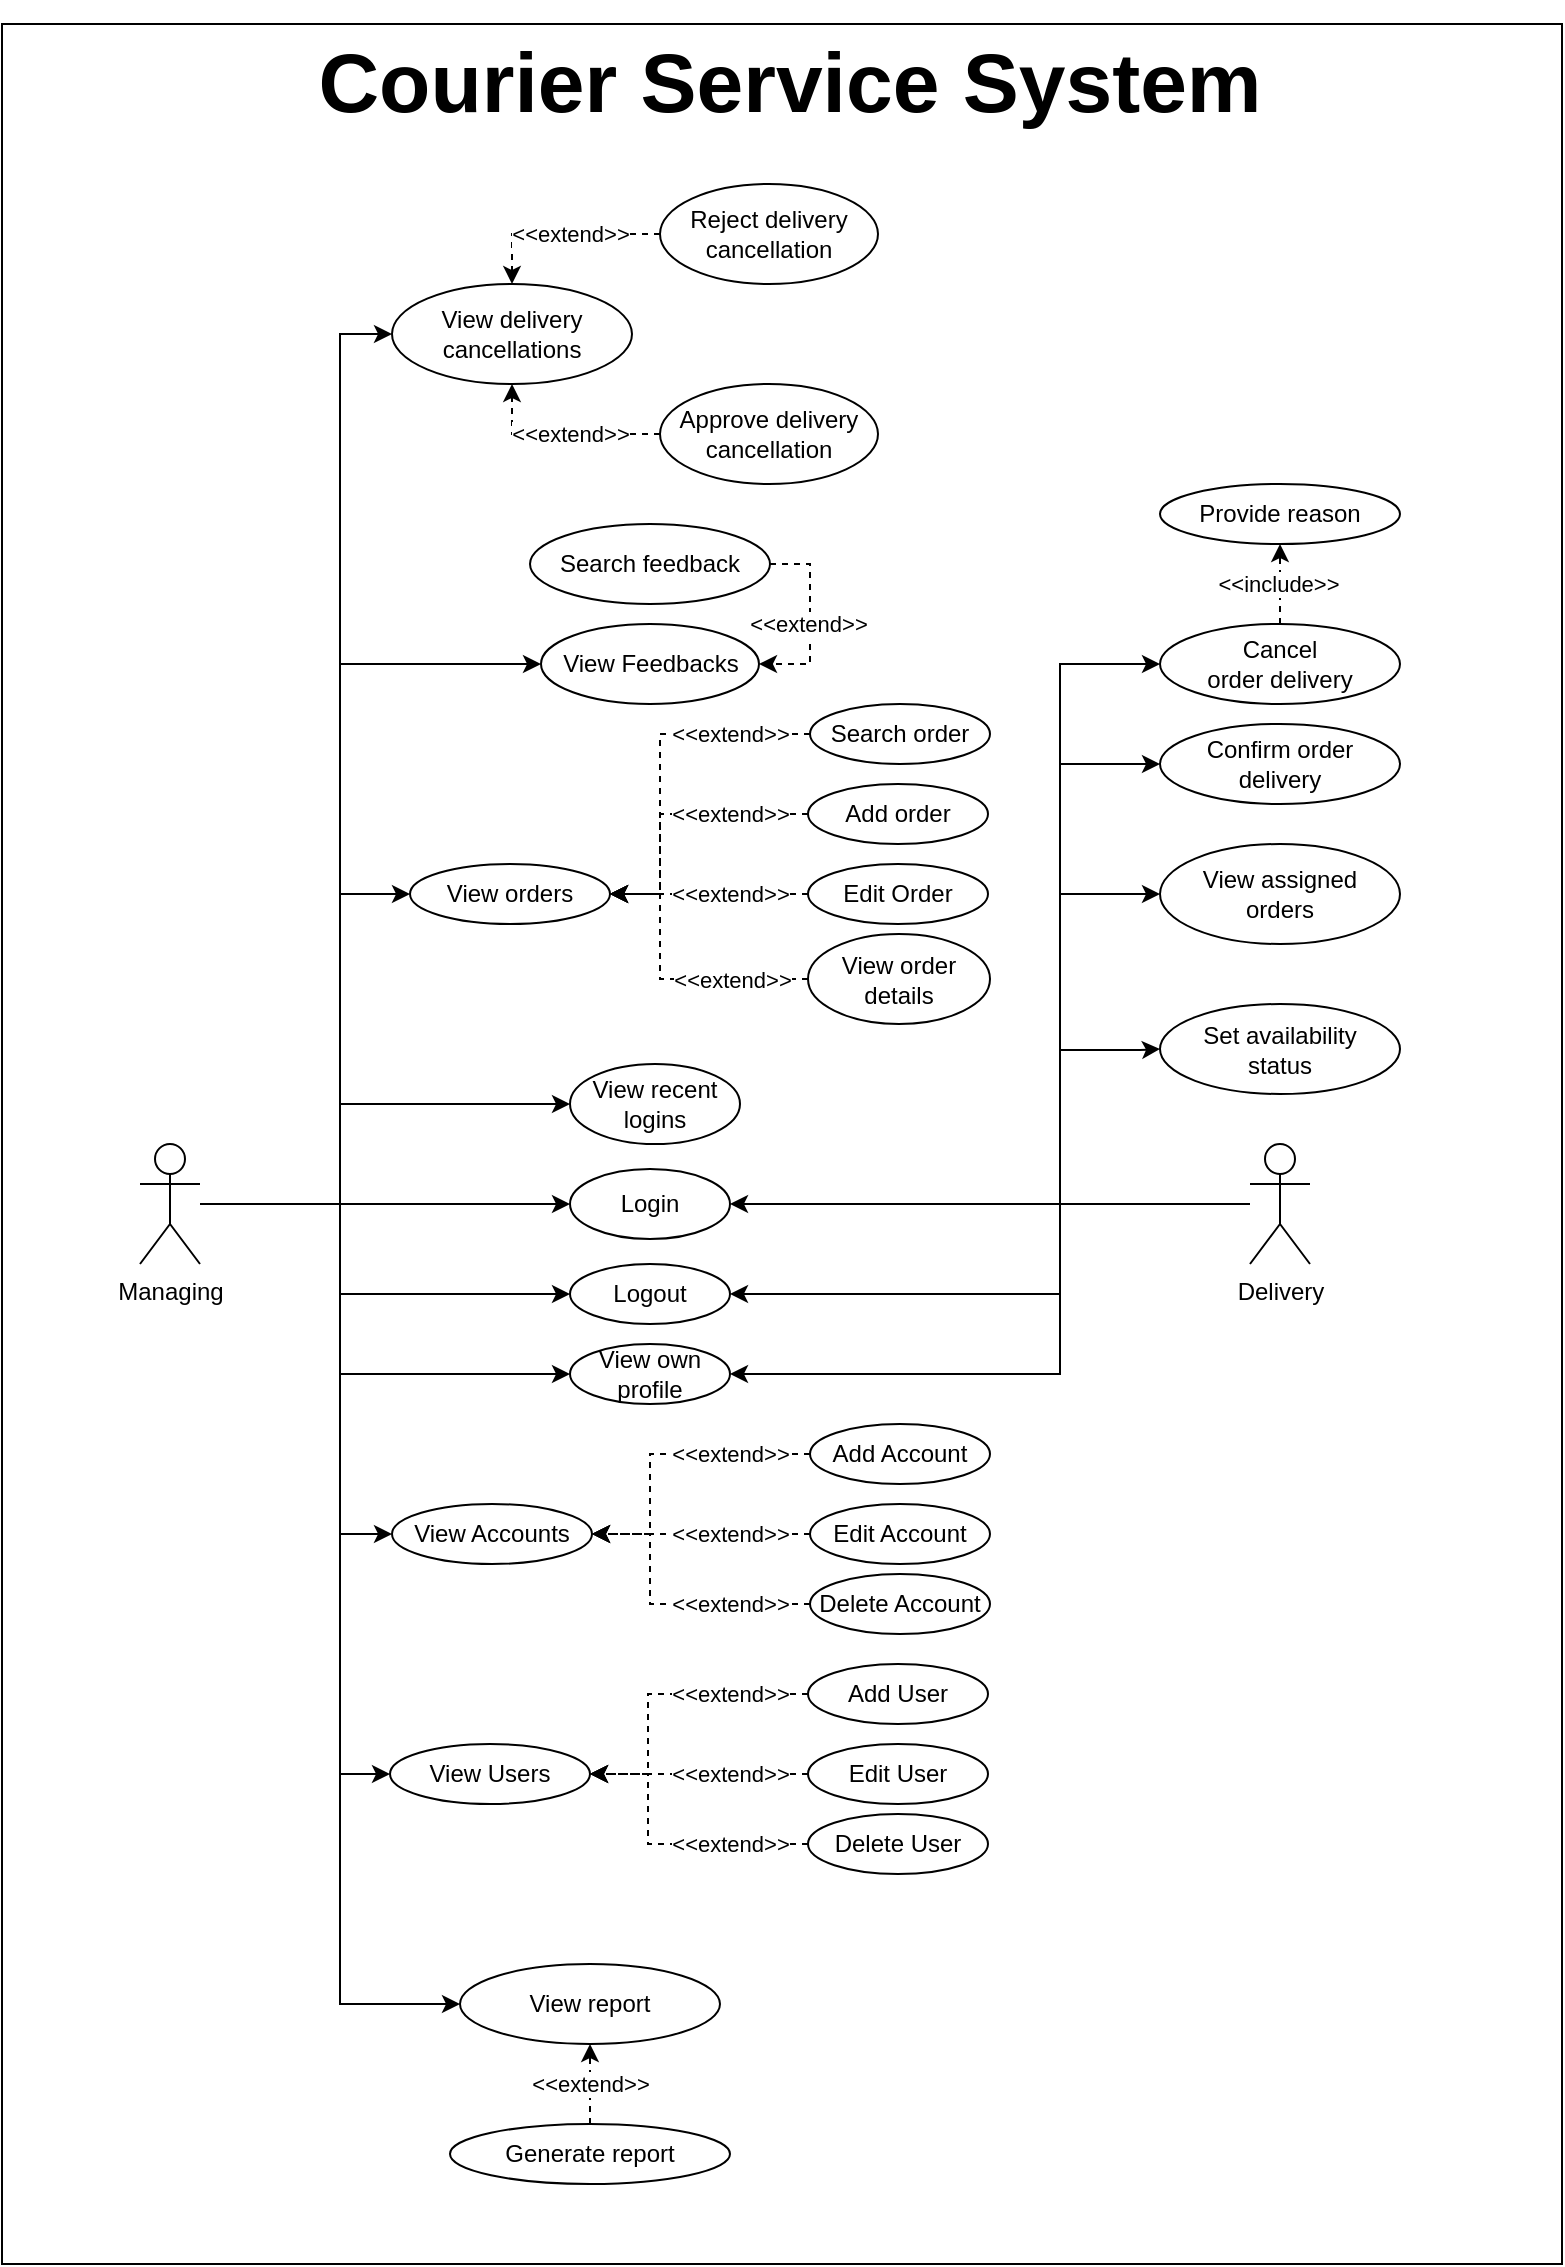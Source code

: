 <mxfile version="13.8.8" type="device"><diagram id="ozSjx37DbYldKmM7p4Mm" name="Page-1"><mxGraphModel dx="1363" dy="731" grid="1" gridSize="10" guides="1" tooltips="1" connect="1" arrows="1" fold="1" page="1" pageScale="1" pageWidth="827" pageHeight="1169" math="0" shadow="0"><root><mxCell id="0"/><mxCell id="1" parent="0"/><mxCell id="1WPuLv5eJx8SNOnNisO0-111" value="" style="rounded=0;whiteSpace=wrap;html=1;" vertex="1" parent="1"><mxGeometry x="24" y="30" width="780" height="1120" as="geometry"/></mxCell><mxCell id="1WPuLv5eJx8SNOnNisO0-5" style="edgeStyle=orthogonalEdgeStyle;rounded=0;orthogonalLoop=1;jettySize=auto;html=1;entryX=0;entryY=0.5;entryDx=0;entryDy=0;" edge="1" parent="1" source="1WPuLv5eJx8SNOnNisO0-1" target="1WPuLv5eJx8SNOnNisO0-3"><mxGeometry relative="1" as="geometry"><Array as="points"><mxPoint x="263" y="620"/><mxPoint x="263" y="620"/></Array></mxGeometry></mxCell><mxCell id="1WPuLv5eJx8SNOnNisO0-6" style="edgeStyle=orthogonalEdgeStyle;rounded=0;orthogonalLoop=1;jettySize=auto;html=1;entryX=0;entryY=0.5;entryDx=0;entryDy=0;" edge="1" parent="1" source="1WPuLv5eJx8SNOnNisO0-1" target="1WPuLv5eJx8SNOnNisO0-4"><mxGeometry relative="1" as="geometry"><Array as="points"><mxPoint x="193" y="620"/><mxPoint x="193" y="665"/></Array></mxGeometry></mxCell><mxCell id="1WPuLv5eJx8SNOnNisO0-10" style="edgeStyle=orthogonalEdgeStyle;rounded=0;orthogonalLoop=1;jettySize=auto;html=1;entryX=0;entryY=0.5;entryDx=0;entryDy=0;" edge="1" parent="1" source="1WPuLv5eJx8SNOnNisO0-1" target="1WPuLv5eJx8SNOnNisO0-9"><mxGeometry relative="1" as="geometry"><Array as="points"><mxPoint x="193" y="620"/><mxPoint x="193" y="570"/></Array></mxGeometry></mxCell><mxCell id="1WPuLv5eJx8SNOnNisO0-34" style="edgeStyle=orthogonalEdgeStyle;rounded=0;orthogonalLoop=1;jettySize=auto;html=1;entryX=0;entryY=0.5;entryDx=0;entryDy=0;" edge="1" parent="1" source="1WPuLv5eJx8SNOnNisO0-1" target="1WPuLv5eJx8SNOnNisO0-11"><mxGeometry relative="1" as="geometry"><Array as="points"><mxPoint x="193" y="620"/><mxPoint x="193" y="785"/></Array></mxGeometry></mxCell><mxCell id="1WPuLv5eJx8SNOnNisO0-35" style="edgeStyle=orthogonalEdgeStyle;rounded=0;orthogonalLoop=1;jettySize=auto;html=1;entryX=0;entryY=0.5;entryDx=0;entryDy=0;" edge="1" parent="1" source="1WPuLv5eJx8SNOnNisO0-1" target="1WPuLv5eJx8SNOnNisO0-24"><mxGeometry relative="1" as="geometry"><Array as="points"><mxPoint x="193" y="620"/><mxPoint x="193" y="905"/></Array></mxGeometry></mxCell><mxCell id="1WPuLv5eJx8SNOnNisO0-60" style="edgeStyle=orthogonalEdgeStyle;rounded=0;orthogonalLoop=1;jettySize=auto;html=1;entryX=0;entryY=0.5;entryDx=0;entryDy=0;" edge="1" parent="1" source="1WPuLv5eJx8SNOnNisO0-1" target="1WPuLv5eJx8SNOnNisO0-50"><mxGeometry relative="1" as="geometry"><Array as="points"><mxPoint x="193" y="620"/><mxPoint x="193" y="465"/></Array></mxGeometry></mxCell><mxCell id="1WPuLv5eJx8SNOnNisO0-62" style="edgeStyle=orthogonalEdgeStyle;rounded=0;orthogonalLoop=1;jettySize=auto;html=1;entryX=0;entryY=0.5;entryDx=0;entryDy=0;" edge="1" parent="1" source="1WPuLv5eJx8SNOnNisO0-1" target="1WPuLv5eJx8SNOnNisO0-61"><mxGeometry relative="1" as="geometry"><Array as="points"><mxPoint x="193" y="620"/><mxPoint x="193" y="705"/></Array></mxGeometry></mxCell><mxCell id="1WPuLv5eJx8SNOnNisO0-69" style="edgeStyle=orthogonalEdgeStyle;rounded=0;orthogonalLoop=1;jettySize=auto;html=1;entryX=0;entryY=0.5;entryDx=0;entryDy=0;" edge="1" parent="1" source="1WPuLv5eJx8SNOnNisO0-1" target="1WPuLv5eJx8SNOnNisO0-64"><mxGeometry relative="1" as="geometry"><Array as="points"><mxPoint x="193" y="620"/><mxPoint x="193" y="350"/></Array></mxGeometry></mxCell><mxCell id="1WPuLv5eJx8SNOnNisO0-75" style="edgeStyle=orthogonalEdgeStyle;rounded=0;orthogonalLoop=1;jettySize=auto;html=1;entryX=0;entryY=0.5;entryDx=0;entryDy=0;" edge="1" parent="1" source="1WPuLv5eJx8SNOnNisO0-1" target="1WPuLv5eJx8SNOnNisO0-70"><mxGeometry relative="1" as="geometry"><Array as="points"><mxPoint x="193" y="620"/><mxPoint x="193" y="1020"/></Array></mxGeometry></mxCell><mxCell id="1WPuLv5eJx8SNOnNisO0-96" style="edgeStyle=orthogonalEdgeStyle;rounded=0;orthogonalLoop=1;jettySize=auto;html=1;entryX=0;entryY=0.5;entryDx=0;entryDy=0;" edge="1" parent="1" source="1WPuLv5eJx8SNOnNisO0-1" target="1WPuLv5eJx8SNOnNisO0-99"><mxGeometry relative="1" as="geometry"><mxPoint x="263" y="220" as="targetPoint"/><Array as="points"><mxPoint x="193" y="620"/><mxPoint x="193" y="185"/></Array></mxGeometry></mxCell><mxCell id="1WPuLv5eJx8SNOnNisO0-1" value="Managing" style="shape=umlActor;verticalLabelPosition=bottom;verticalAlign=top;html=1;outlineConnect=0;" parent="1" vertex="1"><mxGeometry x="93" y="590" width="30" height="60" as="geometry"/></mxCell><mxCell id="1WPuLv5eJx8SNOnNisO0-7" style="edgeStyle=orthogonalEdgeStyle;rounded=0;orthogonalLoop=1;jettySize=auto;html=1;entryX=1;entryY=0.5;entryDx=0;entryDy=0;" edge="1" parent="1" source="1WPuLv5eJx8SNOnNisO0-2" target="1WPuLv5eJx8SNOnNisO0-3"><mxGeometry relative="1" as="geometry"/></mxCell><mxCell id="1WPuLv5eJx8SNOnNisO0-8" style="edgeStyle=orthogonalEdgeStyle;rounded=0;orthogonalLoop=1;jettySize=auto;html=1;entryX=1;entryY=0.5;entryDx=0;entryDy=0;" edge="1" parent="1" source="1WPuLv5eJx8SNOnNisO0-2" target="1WPuLv5eJx8SNOnNisO0-4"><mxGeometry relative="1" as="geometry"><Array as="points"><mxPoint x="553" y="620"/><mxPoint x="553" y="665"/></Array></mxGeometry></mxCell><mxCell id="1WPuLv5eJx8SNOnNisO0-63" style="edgeStyle=orthogonalEdgeStyle;rounded=0;orthogonalLoop=1;jettySize=auto;html=1;entryX=1;entryY=0.5;entryDx=0;entryDy=0;" edge="1" parent="1" source="1WPuLv5eJx8SNOnNisO0-2" target="1WPuLv5eJx8SNOnNisO0-61"><mxGeometry relative="1" as="geometry"><Array as="points"><mxPoint x="553" y="620"/><mxPoint x="553" y="705"/></Array></mxGeometry></mxCell><mxCell id="1WPuLv5eJx8SNOnNisO0-78" style="edgeStyle=orthogonalEdgeStyle;rounded=0;orthogonalLoop=1;jettySize=auto;html=1;entryX=0;entryY=0.5;entryDx=0;entryDy=0;" edge="1" parent="1" source="1WPuLv5eJx8SNOnNisO0-2" target="1WPuLv5eJx8SNOnNisO0-76"><mxGeometry relative="1" as="geometry"><Array as="points"><mxPoint x="553" y="620"/><mxPoint x="553" y="543"/><mxPoint x="593" y="543"/></Array></mxGeometry></mxCell><mxCell id="1WPuLv5eJx8SNOnNisO0-79" style="edgeStyle=orthogonalEdgeStyle;rounded=0;orthogonalLoop=1;jettySize=auto;html=1;entryX=0;entryY=0.5;entryDx=0;entryDy=0;" edge="1" parent="1" source="1WPuLv5eJx8SNOnNisO0-2" target="1WPuLv5eJx8SNOnNisO0-77"><mxGeometry relative="1" as="geometry"><Array as="points"><mxPoint x="553" y="620"/><mxPoint x="553" y="465"/></Array></mxGeometry></mxCell><mxCell id="1WPuLv5eJx8SNOnNisO0-81" style="edgeStyle=orthogonalEdgeStyle;rounded=0;orthogonalLoop=1;jettySize=auto;html=1;entryX=0;entryY=0.5;entryDx=0;entryDy=0;" edge="1" parent="1" source="1WPuLv5eJx8SNOnNisO0-2" target="1WPuLv5eJx8SNOnNisO0-80"><mxGeometry relative="1" as="geometry"><Array as="points"><mxPoint x="553" y="620"/><mxPoint x="553" y="400"/></Array></mxGeometry></mxCell><mxCell id="1WPuLv5eJx8SNOnNisO0-83" style="edgeStyle=orthogonalEdgeStyle;rounded=0;orthogonalLoop=1;jettySize=auto;html=1;entryX=0;entryY=0.5;entryDx=0;entryDy=0;" edge="1" parent="1" source="1WPuLv5eJx8SNOnNisO0-2" target="1WPuLv5eJx8SNOnNisO0-82"><mxGeometry relative="1" as="geometry"><Array as="points"><mxPoint x="553" y="620"/><mxPoint x="553" y="350"/></Array></mxGeometry></mxCell><mxCell id="1WPuLv5eJx8SNOnNisO0-2" value="Delivery" style="shape=umlActor;verticalLabelPosition=bottom;verticalAlign=top;html=1;outlineConnect=0;" parent="1" vertex="1"><mxGeometry x="648" y="590" width="30" height="60" as="geometry"/></mxCell><mxCell id="1WPuLv5eJx8SNOnNisO0-3" value="Login" style="ellipse;whiteSpace=wrap;html=1;" vertex="1" parent="1"><mxGeometry x="308" y="602.5" width="80" height="35" as="geometry"/></mxCell><mxCell id="1WPuLv5eJx8SNOnNisO0-4" value="Logout" style="ellipse;whiteSpace=wrap;html=1;" vertex="1" parent="1"><mxGeometry x="308" y="650" width="80" height="30" as="geometry"/></mxCell><mxCell id="1WPuLv5eJx8SNOnNisO0-9" value="View recent logins" style="ellipse;whiteSpace=wrap;html=1;" vertex="1" parent="1"><mxGeometry x="308" y="550" width="85" height="40" as="geometry"/></mxCell><mxCell id="1WPuLv5eJx8SNOnNisO0-11" value="View Accounts" style="ellipse;whiteSpace=wrap;html=1;" vertex="1" parent="1"><mxGeometry x="219" y="770" width="100" height="30" as="geometry"/></mxCell><mxCell id="1WPuLv5eJx8SNOnNisO0-16" style="edgeStyle=orthogonalEdgeStyle;rounded=0;orthogonalLoop=1;jettySize=auto;html=1;entryX=1;entryY=0.5;entryDx=0;entryDy=0;dashed=1;" edge="1" parent="1" source="1WPuLv5eJx8SNOnNisO0-12" target="1WPuLv5eJx8SNOnNisO0-11"><mxGeometry relative="1" as="geometry"><Array as="points"><mxPoint x="348" y="745"/><mxPoint x="348" y="785"/></Array></mxGeometry></mxCell><mxCell id="1WPuLv5eJx8SNOnNisO0-22" value="&amp;lt;&amp;lt;extend&amp;gt;&amp;gt;" style="edgeLabel;html=1;align=center;verticalAlign=middle;resizable=0;points=[];" vertex="1" connectable="0" parent="1WPuLv5eJx8SNOnNisO0-16"><mxGeometry x="-0.552" y="1" relative="1" as="geometry"><mxPoint x="-6.8" y="-1" as="offset"/></mxGeometry></mxCell><mxCell id="1WPuLv5eJx8SNOnNisO0-12" value="Add Account" style="ellipse;whiteSpace=wrap;html=1;" vertex="1" parent="1"><mxGeometry x="428" y="730" width="90" height="30" as="geometry"/></mxCell><mxCell id="1WPuLv5eJx8SNOnNisO0-17" style="edgeStyle=orthogonalEdgeStyle;rounded=0;orthogonalLoop=1;jettySize=auto;html=1;entryX=1;entryY=0.5;entryDx=0;entryDy=0;dashed=1;" edge="1" parent="1" source="1WPuLv5eJx8SNOnNisO0-14" target="1WPuLv5eJx8SNOnNisO0-11"><mxGeometry relative="1" as="geometry"/></mxCell><mxCell id="1WPuLv5eJx8SNOnNisO0-21" value="&amp;lt;&amp;lt;extend&amp;gt;&amp;gt;" style="edgeLabel;html=1;align=center;verticalAlign=middle;resizable=0;points=[];" vertex="1" connectable="0" parent="1WPuLv5eJx8SNOnNisO0-17"><mxGeometry x="-0.342" relative="1" as="geometry"><mxPoint x="-4" as="offset"/></mxGeometry></mxCell><mxCell id="1WPuLv5eJx8SNOnNisO0-14" value="Edit Account" style="ellipse;whiteSpace=wrap;html=1;" vertex="1" parent="1"><mxGeometry x="428" y="770" width="90" height="30" as="geometry"/></mxCell><mxCell id="1WPuLv5eJx8SNOnNisO0-18" style="edgeStyle=orthogonalEdgeStyle;rounded=0;orthogonalLoop=1;jettySize=auto;html=1;entryX=1;entryY=0.5;entryDx=0;entryDy=0;dashed=1;" edge="1" parent="1" source="1WPuLv5eJx8SNOnNisO0-15" target="1WPuLv5eJx8SNOnNisO0-11"><mxGeometry relative="1" as="geometry"><Array as="points"><mxPoint x="348" y="820"/><mxPoint x="348" y="785"/></Array></mxGeometry></mxCell><mxCell id="1WPuLv5eJx8SNOnNisO0-23" value="&amp;lt;&amp;lt;extend&amp;gt;&amp;gt;" style="edgeLabel;html=1;align=center;verticalAlign=middle;resizable=0;points=[];" vertex="1" connectable="0" parent="1WPuLv5eJx8SNOnNisO0-18"><mxGeometry x="-0.396" y="2" relative="1" as="geometry"><mxPoint x="3.6" y="-2" as="offset"/></mxGeometry></mxCell><mxCell id="1WPuLv5eJx8SNOnNisO0-15" value="Delete Account" style="ellipse;whiteSpace=wrap;html=1;" vertex="1" parent="1"><mxGeometry x="428" y="805" width="90" height="30" as="geometry"/></mxCell><mxCell id="1WPuLv5eJx8SNOnNisO0-24" value="View Users" style="ellipse;whiteSpace=wrap;html=1;" vertex="1" parent="1"><mxGeometry x="218" y="890" width="100" height="30" as="geometry"/></mxCell><mxCell id="1WPuLv5eJx8SNOnNisO0-25" style="edgeStyle=orthogonalEdgeStyle;rounded=0;orthogonalLoop=1;jettySize=auto;html=1;entryX=1;entryY=0.5;entryDx=0;entryDy=0;dashed=1;" edge="1" parent="1" source="1WPuLv5eJx8SNOnNisO0-27" target="1WPuLv5eJx8SNOnNisO0-24"><mxGeometry relative="1" as="geometry"><Array as="points"><mxPoint x="347" y="865"/><mxPoint x="347" y="905"/></Array></mxGeometry></mxCell><mxCell id="1WPuLv5eJx8SNOnNisO0-26" value="&amp;lt;&amp;lt;extend&amp;gt;&amp;gt;" style="edgeLabel;html=1;align=center;verticalAlign=middle;resizable=0;points=[];" vertex="1" connectable="0" parent="1WPuLv5eJx8SNOnNisO0-25"><mxGeometry x="-0.552" y="1" relative="1" as="geometry"><mxPoint x="-5.8" y="-1" as="offset"/></mxGeometry></mxCell><mxCell id="1WPuLv5eJx8SNOnNisO0-27" value="Add User" style="ellipse;whiteSpace=wrap;html=1;" vertex="1" parent="1"><mxGeometry x="427" y="850" width="90" height="30" as="geometry"/></mxCell><mxCell id="1WPuLv5eJx8SNOnNisO0-28" style="edgeStyle=orthogonalEdgeStyle;rounded=0;orthogonalLoop=1;jettySize=auto;html=1;entryX=1;entryY=0.5;entryDx=0;entryDy=0;dashed=1;" edge="1" parent="1" source="1WPuLv5eJx8SNOnNisO0-30" target="1WPuLv5eJx8SNOnNisO0-24"><mxGeometry relative="1" as="geometry"/></mxCell><mxCell id="1WPuLv5eJx8SNOnNisO0-29" value="&amp;lt;&amp;lt;extend&amp;gt;&amp;gt;" style="edgeLabel;html=1;align=center;verticalAlign=middle;resizable=0;points=[];" vertex="1" connectable="0" parent="1WPuLv5eJx8SNOnNisO0-28"><mxGeometry x="-0.342" relative="1" as="geometry"><mxPoint x="-3" as="offset"/></mxGeometry></mxCell><mxCell id="1WPuLv5eJx8SNOnNisO0-30" value="Edit User" style="ellipse;whiteSpace=wrap;html=1;" vertex="1" parent="1"><mxGeometry x="427" y="890" width="90" height="30" as="geometry"/></mxCell><mxCell id="1WPuLv5eJx8SNOnNisO0-31" style="edgeStyle=orthogonalEdgeStyle;rounded=0;orthogonalLoop=1;jettySize=auto;html=1;entryX=1;entryY=0.5;entryDx=0;entryDy=0;dashed=1;" edge="1" parent="1" source="1WPuLv5eJx8SNOnNisO0-33" target="1WPuLv5eJx8SNOnNisO0-24"><mxGeometry relative="1" as="geometry"><Array as="points"><mxPoint x="347" y="940"/><mxPoint x="347" y="905"/></Array></mxGeometry></mxCell><mxCell id="1WPuLv5eJx8SNOnNisO0-32" value="&amp;lt;&amp;lt;extend&amp;gt;&amp;gt;" style="edgeLabel;html=1;align=center;verticalAlign=middle;resizable=0;points=[];" vertex="1" connectable="0" parent="1WPuLv5eJx8SNOnNisO0-31"><mxGeometry x="-0.396" y="2" relative="1" as="geometry"><mxPoint x="4.6" y="-2" as="offset"/></mxGeometry></mxCell><mxCell id="1WPuLv5eJx8SNOnNisO0-33" value="Delete User" style="ellipse;whiteSpace=wrap;html=1;" vertex="1" parent="1"><mxGeometry x="427" y="925" width="90" height="30" as="geometry"/></mxCell><mxCell id="1WPuLv5eJx8SNOnNisO0-50" value="View orders" style="ellipse;whiteSpace=wrap;html=1;" vertex="1" parent="1"><mxGeometry x="228" y="450" width="100" height="30" as="geometry"/></mxCell><mxCell id="1WPuLv5eJx8SNOnNisO0-51" style="edgeStyle=orthogonalEdgeStyle;rounded=0;orthogonalLoop=1;jettySize=auto;html=1;entryX=1;entryY=0.5;entryDx=0;entryDy=0;dashed=1;" edge="1" parent="1" source="1WPuLv5eJx8SNOnNisO0-53" target="1WPuLv5eJx8SNOnNisO0-50"><mxGeometry relative="1" as="geometry"><Array as="points"><mxPoint x="353" y="425"/><mxPoint x="353" y="465"/></Array></mxGeometry></mxCell><mxCell id="1WPuLv5eJx8SNOnNisO0-52" value="&amp;lt;&amp;lt;extend&amp;gt;&amp;gt;" style="edgeLabel;html=1;align=center;verticalAlign=middle;resizable=0;points=[];" vertex="1" connectable="0" parent="1WPuLv5eJx8SNOnNisO0-51"><mxGeometry x="-0.552" y="1" relative="1" as="geometry"><mxPoint x="-8.14" y="-1" as="offset"/></mxGeometry></mxCell><mxCell id="1WPuLv5eJx8SNOnNisO0-53" value="Add order" style="ellipse;whiteSpace=wrap;html=1;" vertex="1" parent="1"><mxGeometry x="427" y="410" width="90" height="30" as="geometry"/></mxCell><mxCell id="1WPuLv5eJx8SNOnNisO0-54" style="edgeStyle=orthogonalEdgeStyle;rounded=0;orthogonalLoop=1;jettySize=auto;html=1;entryX=1;entryY=0.5;entryDx=0;entryDy=0;dashed=1;" edge="1" parent="1" source="1WPuLv5eJx8SNOnNisO0-56" target="1WPuLv5eJx8SNOnNisO0-50"><mxGeometry relative="1" as="geometry"/></mxCell><mxCell id="1WPuLv5eJx8SNOnNisO0-55" value="&amp;lt;&amp;lt;extend&amp;gt;&amp;gt;" style="edgeLabel;html=1;align=center;verticalAlign=middle;resizable=0;points=[];" vertex="1" connectable="0" parent="1WPuLv5eJx8SNOnNisO0-54"><mxGeometry x="-0.342" relative="1" as="geometry"><mxPoint x="-6.43" as="offset"/></mxGeometry></mxCell><mxCell id="1WPuLv5eJx8SNOnNisO0-56" value="Edit Order" style="ellipse;whiteSpace=wrap;html=1;" vertex="1" parent="1"><mxGeometry x="427" y="450" width="90" height="30" as="geometry"/></mxCell><mxCell id="1WPuLv5eJx8SNOnNisO0-57" style="edgeStyle=orthogonalEdgeStyle;rounded=0;orthogonalLoop=1;jettySize=auto;html=1;entryX=1;entryY=0.5;entryDx=0;entryDy=0;dashed=1;exitX=0;exitY=0.5;exitDx=0;exitDy=0;" edge="1" parent="1" source="1WPuLv5eJx8SNOnNisO0-59" target="1WPuLv5eJx8SNOnNisO0-50"><mxGeometry relative="1" as="geometry"><Array as="points"><mxPoint x="353" y="507"/><mxPoint x="353" y="465"/></Array></mxGeometry></mxCell><mxCell id="1WPuLv5eJx8SNOnNisO0-58" value="&amp;lt;&amp;lt;extend&amp;gt;&amp;gt;" style="edgeLabel;html=1;align=center;verticalAlign=middle;resizable=0;points=[];" vertex="1" connectable="0" parent="1WPuLv5eJx8SNOnNisO0-57"><mxGeometry x="-0.396" y="2" relative="1" as="geometry"><mxPoint x="3.86" y="-2.01" as="offset"/></mxGeometry></mxCell><mxCell id="1WPuLv5eJx8SNOnNisO0-59" value="View order details" style="ellipse;whiteSpace=wrap;html=1;" vertex="1" parent="1"><mxGeometry x="427" y="485" width="91" height="45" as="geometry"/></mxCell><mxCell id="1WPuLv5eJx8SNOnNisO0-61" value="View own profile" style="ellipse;whiteSpace=wrap;html=1;" vertex="1" parent="1"><mxGeometry x="308" y="690" width="80" height="30" as="geometry"/></mxCell><mxCell id="1WPuLv5eJx8SNOnNisO0-64" value="View Feedbacks" style="ellipse;whiteSpace=wrap;html=1;" vertex="1" parent="1"><mxGeometry x="293.5" y="330" width="109" height="40" as="geometry"/></mxCell><mxCell id="1WPuLv5eJx8SNOnNisO0-66" style="edgeStyle=orthogonalEdgeStyle;rounded=0;orthogonalLoop=1;jettySize=auto;html=1;entryX=1;entryY=0.5;entryDx=0;entryDy=0;dashed=1;exitX=1;exitY=0.5;exitDx=0;exitDy=0;" edge="1" parent="1" source="1WPuLv5eJx8SNOnNisO0-65" target="1WPuLv5eJx8SNOnNisO0-64"><mxGeometry relative="1" as="geometry"/></mxCell><mxCell id="1WPuLv5eJx8SNOnNisO0-68" value="&amp;lt;&amp;lt;extend&amp;gt;&amp;gt;" style="edgeLabel;html=1;align=center;verticalAlign=middle;resizable=0;points=[];" vertex="1" connectable="0" parent="1WPuLv5eJx8SNOnNisO0-66"><mxGeometry x="-0.623" y="1" relative="1" as="geometry"><mxPoint x="0.45" y="31" as="offset"/></mxGeometry></mxCell><mxCell id="1WPuLv5eJx8SNOnNisO0-65" value="Search feedback" style="ellipse;whiteSpace=wrap;html=1;" vertex="1" parent="1"><mxGeometry x="288" y="280" width="120" height="40" as="geometry"/></mxCell><mxCell id="1WPuLv5eJx8SNOnNisO0-70" value="View report" style="ellipse;whiteSpace=wrap;html=1;" vertex="1" parent="1"><mxGeometry x="253" y="1000" width="130" height="40" as="geometry"/></mxCell><mxCell id="1WPuLv5eJx8SNOnNisO0-73" style="edgeStyle=orthogonalEdgeStyle;rounded=0;orthogonalLoop=1;jettySize=auto;html=1;entryX=0.5;entryY=1;entryDx=0;entryDy=0;dashed=1;" edge="1" parent="1" source="1WPuLv5eJx8SNOnNisO0-71" target="1WPuLv5eJx8SNOnNisO0-70"><mxGeometry relative="1" as="geometry"/></mxCell><mxCell id="1WPuLv5eJx8SNOnNisO0-74" value="&amp;lt;&amp;lt;extend&amp;gt;&amp;gt;" style="edgeLabel;html=1;align=center;verticalAlign=middle;resizable=0;points=[];" vertex="1" connectable="0" parent="1WPuLv5eJx8SNOnNisO0-73"><mxGeometry x="0.341" y="1" relative="1" as="geometry"><mxPoint x="1" y="6.67" as="offset"/></mxGeometry></mxCell><mxCell id="1WPuLv5eJx8SNOnNisO0-71" value="Generate report" style="ellipse;whiteSpace=wrap;html=1;" vertex="1" parent="1"><mxGeometry x="248" y="1080" width="140" height="30" as="geometry"/></mxCell><mxCell id="1WPuLv5eJx8SNOnNisO0-76" value="Set availability &lt;br&gt;status" style="ellipse;whiteSpace=wrap;html=1;" vertex="1" parent="1"><mxGeometry x="603" y="520" width="120" height="45" as="geometry"/></mxCell><mxCell id="1WPuLv5eJx8SNOnNisO0-77" value="View assigned &lt;br&gt;orders" style="ellipse;whiteSpace=wrap;html=1;" vertex="1" parent="1"><mxGeometry x="603" y="440" width="120" height="50" as="geometry"/></mxCell><mxCell id="1WPuLv5eJx8SNOnNisO0-80" value="Confirm order delivery" style="ellipse;whiteSpace=wrap;html=1;" vertex="1" parent="1"><mxGeometry x="603" y="380" width="120" height="40" as="geometry"/></mxCell><mxCell id="1WPuLv5eJx8SNOnNisO0-86" style="edgeStyle=orthogonalEdgeStyle;rounded=0;orthogonalLoop=1;jettySize=auto;html=1;entryX=0.5;entryY=1;entryDx=0;entryDy=0;dashed=1;" edge="1" parent="1" source="1WPuLv5eJx8SNOnNisO0-82" target="1WPuLv5eJx8SNOnNisO0-84"><mxGeometry relative="1" as="geometry"/></mxCell><mxCell id="1WPuLv5eJx8SNOnNisO0-87" value="&amp;lt;&amp;lt;include&amp;gt;&amp;gt;" style="edgeLabel;html=1;align=center;verticalAlign=middle;resizable=0;points=[];" vertex="1" connectable="0" parent="1WPuLv5eJx8SNOnNisO0-86"><mxGeometry x="0.289" y="1" relative="1" as="geometry"><mxPoint y="5.71" as="offset"/></mxGeometry></mxCell><mxCell id="1WPuLv5eJx8SNOnNisO0-82" value="Cancel&lt;br&gt;order delivery" style="ellipse;whiteSpace=wrap;html=1;" vertex="1" parent="1"><mxGeometry x="603" y="330" width="120" height="40" as="geometry"/></mxCell><mxCell id="1WPuLv5eJx8SNOnNisO0-84" value="Provide reason" style="ellipse;whiteSpace=wrap;html=1;" vertex="1" parent="1"><mxGeometry x="603" y="260" width="120" height="30" as="geometry"/></mxCell><mxCell id="1WPuLv5eJx8SNOnNisO0-107" style="edgeStyle=orthogonalEdgeStyle;rounded=0;orthogonalLoop=1;jettySize=auto;html=1;entryX=0.5;entryY=1;entryDx=0;entryDy=0;dashed=1;" edge="1" parent="1" source="1WPuLv5eJx8SNOnNisO0-88" target="1WPuLv5eJx8SNOnNisO0-99"><mxGeometry relative="1" as="geometry"/></mxCell><mxCell id="1WPuLv5eJx8SNOnNisO0-109" value="&amp;lt;&amp;lt;extend&amp;gt;&amp;gt;" style="edgeLabel;html=1;align=center;verticalAlign=middle;resizable=0;points=[];" vertex="1" connectable="0" parent="1WPuLv5eJx8SNOnNisO0-107"><mxGeometry x="-0.456" relative="1" as="geometry"><mxPoint x="-17.86" as="offset"/></mxGeometry></mxCell><mxCell id="1WPuLv5eJx8SNOnNisO0-88" value="Approve delivery cancellation" style="ellipse;whiteSpace=wrap;html=1;" vertex="1" parent="1"><mxGeometry x="353" y="210" width="109" height="50" as="geometry"/></mxCell><mxCell id="1WPuLv5eJx8SNOnNisO0-90" value="Search order" style="ellipse;whiteSpace=wrap;html=1;" vertex="1" parent="1"><mxGeometry x="428" y="370" width="90" height="30" as="geometry"/></mxCell><mxCell id="1WPuLv5eJx8SNOnNisO0-91" style="edgeStyle=orthogonalEdgeStyle;rounded=0;orthogonalLoop=1;jettySize=auto;html=1;entryX=1;entryY=0.5;entryDx=0;entryDy=0;dashed=1;exitX=0;exitY=0.5;exitDx=0;exitDy=0;" edge="1" parent="1" source="1WPuLv5eJx8SNOnNisO0-90" target="1WPuLv5eJx8SNOnNisO0-50"><mxGeometry relative="1" as="geometry"><Array as="points"><mxPoint x="353" y="385"/><mxPoint x="353" y="465"/></Array><mxPoint x="402.5" y="390" as="sourcePoint"/><mxPoint x="303.5" y="430" as="targetPoint"/></mxGeometry></mxCell><mxCell id="1WPuLv5eJx8SNOnNisO0-92" value="&amp;lt;&amp;lt;extend&amp;gt;&amp;gt;" style="edgeLabel;html=1;align=center;verticalAlign=middle;resizable=0;points=[];" vertex="1" connectable="0" parent="1WPuLv5eJx8SNOnNisO0-91"><mxGeometry x="-0.552" y="1" relative="1" as="geometry"><mxPoint x="0.4" y="-1" as="offset"/></mxGeometry></mxCell><mxCell id="1WPuLv5eJx8SNOnNisO0-106" style="edgeStyle=orthogonalEdgeStyle;rounded=0;orthogonalLoop=1;jettySize=auto;html=1;entryX=0.5;entryY=0;entryDx=0;entryDy=0;dashed=1;" edge="1" parent="1" source="1WPuLv5eJx8SNOnNisO0-94" target="1WPuLv5eJx8SNOnNisO0-99"><mxGeometry relative="1" as="geometry"/></mxCell><mxCell id="1WPuLv5eJx8SNOnNisO0-108" value="&amp;lt;&amp;lt;extend&amp;gt;&amp;gt;" style="edgeLabel;html=1;align=center;verticalAlign=middle;resizable=0;points=[];" vertex="1" connectable="0" parent="1WPuLv5eJx8SNOnNisO0-106"><mxGeometry x="-0.696" y="1" relative="1" as="geometry"><mxPoint x="-29.76" y="-1" as="offset"/></mxGeometry></mxCell><mxCell id="1WPuLv5eJx8SNOnNisO0-94" value="Reject delivery cancellation" style="ellipse;whiteSpace=wrap;html=1;" vertex="1" parent="1"><mxGeometry x="353" y="110" width="109" height="50" as="geometry"/></mxCell><mxCell id="1WPuLv5eJx8SNOnNisO0-99" value="View delivery cancellations" style="ellipse;whiteSpace=wrap;html=1;" vertex="1" parent="1"><mxGeometry x="219" y="160" width="120" height="50" as="geometry"/></mxCell><mxCell id="1WPuLv5eJx8SNOnNisO0-112" value="&lt;h1&gt;&lt;font style=&quot;font-size: 42px&quot;&gt;Courier Service System&lt;/font&gt;&lt;/h1&gt;" style="text;html=1;strokeColor=none;fillColor=none;align=center;verticalAlign=middle;whiteSpace=wrap;rounded=0;" vertex="1" parent="1"><mxGeometry x="158" y="50" width="520" height="20" as="geometry"/></mxCell></root></mxGraphModel></diagram></mxfile>